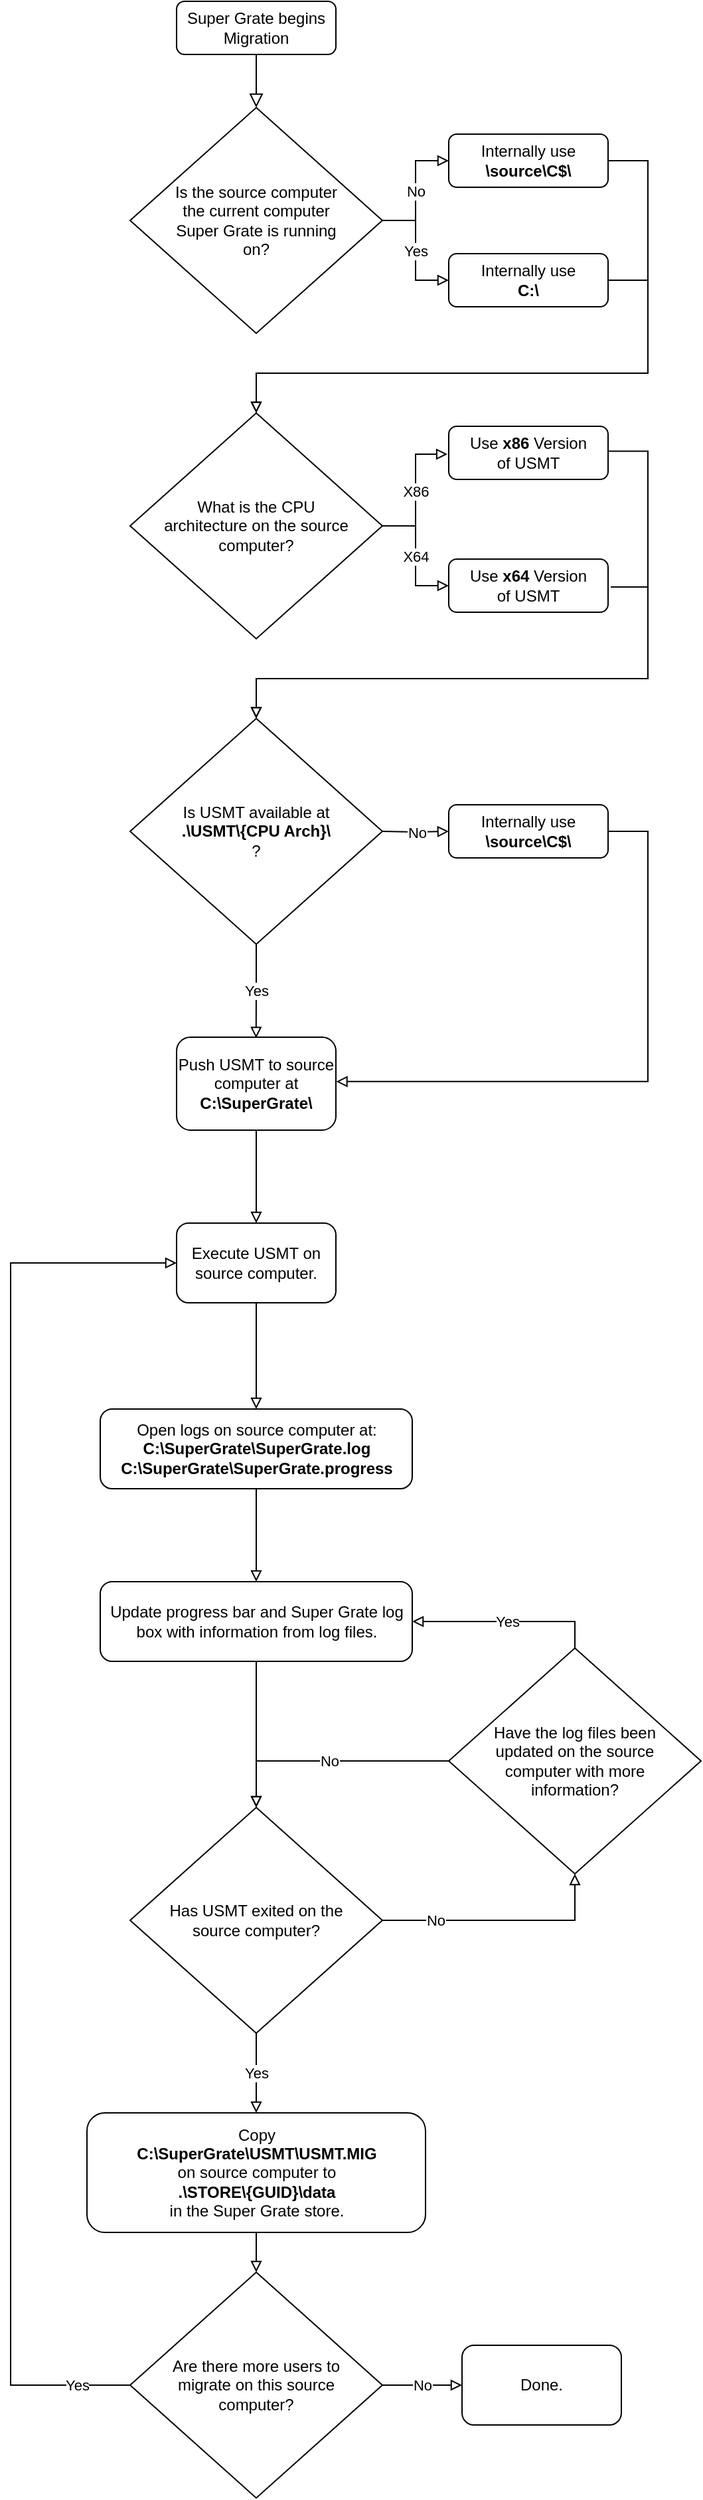 <mxfile version="12.5.1" type="device"><diagram id="C5RBs43oDa-KdzZeNtuy" name="Page-1"><mxGraphModel dx="1822" dy="723" grid="1" gridSize="10" guides="1" tooltips="1" connect="0" arrows="1" fold="1" page="0" pageScale="1" pageWidth="827" pageHeight="1169" math="0" shadow="0"><root><mxCell id="WIyWlLk6GJQsqaUBKTNV-0"/><mxCell id="WIyWlLk6GJQsqaUBKTNV-1" parent="WIyWlLk6GJQsqaUBKTNV-0"/><mxCell id="WIyWlLk6GJQsqaUBKTNV-2" value="" style="rounded=0;html=1;jettySize=auto;orthogonalLoop=1;fontSize=11;endArrow=block;endFill=0;endSize=8;strokeWidth=1;shadow=0;labelBackgroundColor=#ffffff;edgeStyle=orthogonalEdgeStyle;fontColor=#000000;" parent="WIyWlLk6GJQsqaUBKTNV-1" source="WIyWlLk6GJQsqaUBKTNV-3" target="WIyWlLk6GJQsqaUBKTNV-6" edge="1"><mxGeometry relative="1" as="geometry"/></mxCell><mxCell id="WIyWlLk6GJQsqaUBKTNV-3" value="Super Grate begins Migration" style="rounded=1;whiteSpace=wrap;html=1;fontSize=12;glass=0;strokeWidth=1;shadow=0;" parent="WIyWlLk6GJQsqaUBKTNV-1" vertex="1"><mxGeometry x="105" y="40" width="120" height="40" as="geometry"/></mxCell><mxCell id="NB_f1euOQVNnp_5wLf6I-6" value="Yes" style="edgeStyle=orthogonalEdgeStyle;orthogonalLoop=1;jettySize=auto;html=1;entryX=0;entryY=0.5;entryDx=0;entryDy=0;rounded=0;endArrow=block;endFill=0;" parent="WIyWlLk6GJQsqaUBKTNV-1" source="WIyWlLk6GJQsqaUBKTNV-6" target="NB_f1euOQVNnp_5wLf6I-1" edge="1"><mxGeometry relative="1" as="geometry"/></mxCell><mxCell id="NB_f1euOQVNnp_5wLf6I-7" value="No" style="edgeStyle=orthogonalEdgeStyle;rounded=0;orthogonalLoop=1;jettySize=auto;html=1;exitX=1;exitY=0.5;exitDx=0;exitDy=0;entryX=0;entryY=0.5;entryDx=0;entryDy=0;endArrow=block;endFill=0;" parent="WIyWlLk6GJQsqaUBKTNV-1" source="WIyWlLk6GJQsqaUBKTNV-6" target="WIyWlLk6GJQsqaUBKTNV-7" edge="1"><mxGeometry relative="1" as="geometry"/></mxCell><mxCell id="WIyWlLk6GJQsqaUBKTNV-6" value="Is the source computer the current computer Super Grate is running on?" style="rhombus;whiteSpace=wrap;html=1;shadow=0;fontFamily=Helvetica;fontSize=12;align=center;strokeWidth=1;spacing=26;spacingTop=0;" parent="WIyWlLk6GJQsqaUBKTNV-1" vertex="1"><mxGeometry x="70" y="120" width="190" height="170" as="geometry"/></mxCell><mxCell id="NB_f1euOQVNnp_5wLf6I-11" style="edgeStyle=orthogonalEdgeStyle;rounded=0;orthogonalLoop=1;jettySize=auto;html=1;labelBackgroundColor=#ffffff;endArrow=block;endFill=0;fontColor=#000000;" parent="WIyWlLk6GJQsqaUBKTNV-1" source="WIyWlLk6GJQsqaUBKTNV-7" target="NB_f1euOQVNnp_5wLf6I-9" edge="1"><mxGeometry relative="1" as="geometry"><Array as="points"><mxPoint x="460" y="160"/><mxPoint x="460" y="320"/><mxPoint x="165" y="320"/></Array></mxGeometry></mxCell><mxCell id="WIyWlLk6GJQsqaUBKTNV-7" value="Internally use &lt;b&gt;\\source\C$\&lt;/b&gt;" style="rounded=1;whiteSpace=wrap;html=1;fontSize=12;glass=0;strokeWidth=1;shadow=0;" parent="WIyWlLk6GJQsqaUBKTNV-1" vertex="1"><mxGeometry x="310" y="140" width="120" height="40" as="geometry"/></mxCell><mxCell id="NB_f1euOQVNnp_5wLf6I-12" style="edgeStyle=orthogonalEdgeStyle;rounded=0;orthogonalLoop=1;jettySize=auto;html=1;labelBackgroundColor=#ffffff;endArrow=block;endFill=0;fontColor=#000000;" parent="WIyWlLk6GJQsqaUBKTNV-1" source="NB_f1euOQVNnp_5wLf6I-1" target="NB_f1euOQVNnp_5wLf6I-9" edge="1"><mxGeometry relative="1" as="geometry"><Array as="points"><mxPoint x="460" y="250"/><mxPoint x="460" y="320"/><mxPoint x="165" y="320"/></Array></mxGeometry></mxCell><mxCell id="NB_f1euOQVNnp_5wLf6I-1" value="Internally use&lt;br&gt;&lt;b&gt;C:\&lt;/b&gt;" style="rounded=1;whiteSpace=wrap;html=1;" parent="WIyWlLk6GJQsqaUBKTNV-1" vertex="1"><mxGeometry x="310" y="230" width="120" height="40" as="geometry"/></mxCell><mxCell id="NB_f1euOQVNnp_5wLf6I-15" value="X86" style="edgeStyle=orthogonalEdgeStyle;rounded=0;orthogonalLoop=1;jettySize=auto;html=1;entryX=-0.008;entryY=0.525;entryDx=0;entryDy=0;entryPerimeter=0;labelBackgroundColor=#ffffff;endArrow=block;endFill=0;fontColor=#000000;" parent="WIyWlLk6GJQsqaUBKTNV-1" source="NB_f1euOQVNnp_5wLf6I-9" target="NB_f1euOQVNnp_5wLf6I-13" edge="1"><mxGeometry relative="1" as="geometry"/></mxCell><mxCell id="NB_f1euOQVNnp_5wLf6I-16" value="X64" style="edgeStyle=orthogonalEdgeStyle;rounded=0;orthogonalLoop=1;jettySize=auto;html=1;labelBackgroundColor=#ffffff;endArrow=block;endFill=0;fontColor=#000000;" parent="WIyWlLk6GJQsqaUBKTNV-1" source="NB_f1euOQVNnp_5wLf6I-9" target="NB_f1euOQVNnp_5wLf6I-14" edge="1"><mxGeometry relative="1" as="geometry"/></mxCell><mxCell id="NB_f1euOQVNnp_5wLf6I-9" value="What is the CPU architecture on the source computer?" style="rhombus;whiteSpace=wrap;html=1;fontColor=#000000;spacing=20;" parent="WIyWlLk6GJQsqaUBKTNV-1" vertex="1"><mxGeometry x="70" y="350" width="190" height="170" as="geometry"/></mxCell><mxCell id="NB_f1euOQVNnp_5wLf6I-13" value="Use &lt;b&gt;x86&lt;/b&gt; Version&lt;br&gt;of USMT" style="rounded=1;whiteSpace=wrap;html=1;fontColor=#000000;" parent="WIyWlLk6GJQsqaUBKTNV-1" vertex="1"><mxGeometry x="310" y="360" width="120" height="40" as="geometry"/></mxCell><mxCell id="NB_f1euOQVNnp_5wLf6I-14" value="&lt;span style=&quot;white-space: normal&quot;&gt;Use &lt;b&gt;x64&lt;/b&gt; Version&lt;/span&gt;&lt;br style=&quot;white-space: normal&quot;&gt;&lt;span style=&quot;white-space: normal&quot;&gt;of USMT&lt;/span&gt;" style="rounded=1;whiteSpace=wrap;html=1;fontColor=#000000;" parent="WIyWlLk6GJQsqaUBKTNV-1" vertex="1"><mxGeometry x="310" y="460" width="120" height="40" as="geometry"/></mxCell><mxCell id="NB_f1euOQVNnp_5wLf6I-29" value="Yes" style="edgeStyle=orthogonalEdgeStyle;rounded=0;orthogonalLoop=1;jettySize=auto;html=1;entryX=0.499;entryY=0.01;entryDx=0;entryDy=0;entryPerimeter=0;labelBackgroundColor=#ffffff;endArrow=block;endFill=0;fontColor=#000000;" parent="WIyWlLk6GJQsqaUBKTNV-1" source="NB_f1euOQVNnp_5wLf6I-18" target="NB_f1euOQVNnp_5wLf6I-26" edge="1"><mxGeometry relative="1" as="geometry"><Array as="points"/></mxGeometry></mxCell><mxCell id="NB_f1euOQVNnp_5wLf6I-18" value="Is USMT available at&lt;br&gt;&lt;b&gt;.\USMT\{CPU Arch}\&lt;/b&gt;&lt;br&gt;?" style="rhombus;whiteSpace=wrap;html=1;fontColor=#000000;spacing=20;" parent="WIyWlLk6GJQsqaUBKTNV-1" vertex="1"><mxGeometry x="70" y="580" width="190" height="170" as="geometry"/></mxCell><mxCell id="NB_f1euOQVNnp_5wLf6I-19" style="edgeStyle=orthogonalEdgeStyle;rounded=0;orthogonalLoop=1;jettySize=auto;html=1;labelBackgroundColor=#ffffff;endArrow=block;endFill=0;fontColor=#000000;exitX=0.996;exitY=0.468;exitDx=0;exitDy=0;exitPerimeter=0;" parent="WIyWlLk6GJQsqaUBKTNV-1" source="NB_f1euOQVNnp_5wLf6I-13" target="NB_f1euOQVNnp_5wLf6I-18" edge="1"><mxGeometry relative="1" as="geometry"><mxPoint x="460" y="360" as="sourcePoint"/><Array as="points"><mxPoint x="460" y="379"/><mxPoint x="460" y="550"/><mxPoint x="165" y="550"/></Array></mxGeometry></mxCell><mxCell id="NB_f1euOQVNnp_5wLf6I-20" style="edgeStyle=orthogonalEdgeStyle;rounded=0;orthogonalLoop=1;jettySize=auto;html=1;labelBackgroundColor=#ffffff;endArrow=block;endFill=0;fontColor=#000000;exitX=1.017;exitY=0.525;exitDx=0;exitDy=0;exitPerimeter=0;" parent="WIyWlLk6GJQsqaUBKTNV-1" source="NB_f1euOQVNnp_5wLf6I-14" target="NB_f1euOQVNnp_5wLf6I-18" edge="1"><mxGeometry relative="1" as="geometry"><mxPoint x="440" y="480" as="sourcePoint"/><Array as="points"><mxPoint x="460" y="481"/><mxPoint x="460" y="550"/><mxPoint x="165" y="550"/></Array></mxGeometry></mxCell><mxCell id="NB_f1euOQVNnp_5wLf6I-24" value="No" style="edgeStyle=orthogonalEdgeStyle;rounded=0;orthogonalLoop=1;jettySize=auto;html=1;entryX=0;entryY=0.5;entryDx=0;entryDy=0;endArrow=block;endFill=0;" parent="WIyWlLk6GJQsqaUBKTNV-1" target="NB_f1euOQVNnp_5wLf6I-25" edge="1"><mxGeometry relative="1" as="geometry"><mxPoint x="260" y="665" as="sourcePoint"/></mxGeometry></mxCell><mxCell id="NB_f1euOQVNnp_5wLf6I-30" style="edgeStyle=orthogonalEdgeStyle;rounded=0;orthogonalLoop=1;jettySize=auto;html=1;entryX=1.002;entryY=0.477;entryDx=0;entryDy=0;entryPerimeter=0;labelBackgroundColor=#ffffff;endArrow=block;endFill=0;fontColor=#000000;" parent="WIyWlLk6GJQsqaUBKTNV-1" source="NB_f1euOQVNnp_5wLf6I-25" target="NB_f1euOQVNnp_5wLf6I-26" edge="1"><mxGeometry relative="1" as="geometry"><Array as="points"><mxPoint x="460" y="665"/><mxPoint x="460" y="853"/></Array></mxGeometry></mxCell><mxCell id="NB_f1euOQVNnp_5wLf6I-25" value="Internally use &lt;b&gt;\\source\C$\&lt;/b&gt;" style="rounded=1;whiteSpace=wrap;html=1;fontSize=12;glass=0;strokeWidth=1;shadow=0;" parent="WIyWlLk6GJQsqaUBKTNV-1" vertex="1"><mxGeometry x="310" y="645" width="120" height="40" as="geometry"/></mxCell><mxCell id="NB_f1euOQVNnp_5wLf6I-65" style="edgeStyle=orthogonalEdgeStyle;rounded=0;orthogonalLoop=1;jettySize=auto;html=1;labelBackgroundColor=#ffffff;endArrow=block;endFill=0;fontColor=#000000;" parent="WIyWlLk6GJQsqaUBKTNV-1" source="NB_f1euOQVNnp_5wLf6I-26" target="NB_f1euOQVNnp_5wLf6I-64" edge="1"><mxGeometry relative="1" as="geometry"/></mxCell><mxCell id="NB_f1euOQVNnp_5wLf6I-26" value="Push USMT to source computer at&lt;br&gt;&lt;b&gt;C:\SuperGrate\&lt;/b&gt;" style="rounded=1;whiteSpace=wrap;html=1;" parent="WIyWlLk6GJQsqaUBKTNV-1" vertex="1"><mxGeometry x="105" y="820" width="120" height="70" as="geometry"/></mxCell><mxCell id="NB_f1euOQVNnp_5wLf6I-40" style="edgeStyle=orthogonalEdgeStyle;rounded=0;orthogonalLoop=1;jettySize=auto;html=1;labelBackgroundColor=#ffffff;endArrow=block;endFill=0;fontColor=#000000;" parent="WIyWlLk6GJQsqaUBKTNV-1" source="NB_f1euOQVNnp_5wLf6I-34" target="NB_f1euOQVNnp_5wLf6I-39" edge="1"><mxGeometry relative="1" as="geometry"/></mxCell><mxCell id="NB_f1euOQVNnp_5wLf6I-34" value="Open logs on source computer at:&lt;br&gt;&lt;b&gt;C:\SuperGrate\SuperGrate.log&lt;br&gt;C:\SuperGrate\SuperGrate.progress&lt;/b&gt;" style="rounded=1;whiteSpace=wrap;html=1;fontColor=#000000;" parent="WIyWlLk6GJQsqaUBKTNV-1" vertex="1"><mxGeometry x="47.5" y="1100" width="235" height="60" as="geometry"/></mxCell><mxCell id="NB_f1euOQVNnp_5wLf6I-55" style="edgeStyle=orthogonalEdgeStyle;rounded=0;orthogonalLoop=1;jettySize=auto;html=1;labelBackgroundColor=#ffffff;endArrow=block;endFill=0;fontColor=#000000;" parent="WIyWlLk6GJQsqaUBKTNV-1" source="NB_f1euOQVNnp_5wLf6I-39" target="NB_f1euOQVNnp_5wLf6I-42" edge="1"><mxGeometry relative="1" as="geometry"/></mxCell><mxCell id="NB_f1euOQVNnp_5wLf6I-39" value="Update progress bar and Super Grate log box with information from log files." style="rounded=1;whiteSpace=wrap;html=1;fontColor=#000000;" parent="WIyWlLk6GJQsqaUBKTNV-1" vertex="1"><mxGeometry x="47.5" y="1230" width="235" height="60" as="geometry"/></mxCell><mxCell id="NB_f1euOQVNnp_5wLf6I-54" value="No" style="edgeStyle=orthogonalEdgeStyle;rounded=0;orthogonalLoop=1;jettySize=auto;html=1;labelBackgroundColor=#ffffff;endArrow=block;endFill=0;fontColor=#000000;" parent="WIyWlLk6GJQsqaUBKTNV-1" source="NB_f1euOQVNnp_5wLf6I-42" target="NB_f1euOQVNnp_5wLf6I-50" edge="1"><mxGeometry x="-0.556" relative="1" as="geometry"><Array as="points"><mxPoint x="405" y="1485"/></Array><mxPoint as="offset"/></mxGeometry></mxCell><mxCell id="NB_f1euOQVNnp_5wLf6I-59" value="Yes" style="edgeStyle=orthogonalEdgeStyle;rounded=0;orthogonalLoop=1;jettySize=auto;html=1;labelBackgroundColor=#ffffff;endArrow=block;endFill=0;fontColor=#000000;" parent="WIyWlLk6GJQsqaUBKTNV-1" source="NB_f1euOQVNnp_5wLf6I-42" target="NB_f1euOQVNnp_5wLf6I-58" edge="1"><mxGeometry relative="1" as="geometry"/></mxCell><mxCell id="NB_f1euOQVNnp_5wLf6I-42" value="Has USMT exited on the source computer?" style="rhombus;whiteSpace=wrap;html=1;fontColor=#000000;spacing=20;" parent="WIyWlLk6GJQsqaUBKTNV-1" vertex="1"><mxGeometry x="70" y="1400" width="190" height="170" as="geometry"/></mxCell><mxCell id="NB_f1euOQVNnp_5wLf6I-51" value="Yes" style="edgeStyle=orthogonalEdgeStyle;rounded=0;orthogonalLoop=1;jettySize=auto;html=1;labelBackgroundColor=#ffffff;endArrow=block;endFill=0;fontColor=#000000;" parent="WIyWlLk6GJQsqaUBKTNV-1" source="NB_f1euOQVNnp_5wLf6I-50" target="NB_f1euOQVNnp_5wLf6I-39" edge="1"><mxGeometry relative="1" as="geometry"><Array as="points"><mxPoint x="405" y="1260"/></Array></mxGeometry></mxCell><mxCell id="NB_f1euOQVNnp_5wLf6I-53" value="No" style="edgeStyle=orthogonalEdgeStyle;rounded=0;orthogonalLoop=1;jettySize=auto;html=1;labelBackgroundColor=#ffffff;endArrow=block;endFill=0;fontColor=#000000;" parent="WIyWlLk6GJQsqaUBKTNV-1" source="NB_f1euOQVNnp_5wLf6I-50" target="NB_f1euOQVNnp_5wLf6I-42" edge="1"><mxGeometry relative="1" as="geometry"><Array as="points"><mxPoint x="165" y="1365"/></Array></mxGeometry></mxCell><mxCell id="NB_f1euOQVNnp_5wLf6I-50" value="Have the log files been updated on the source computer with more information?" style="rhombus;whiteSpace=wrap;html=1;fontColor=#000000;spacing=20;" parent="WIyWlLk6GJQsqaUBKTNV-1" vertex="1"><mxGeometry x="310" y="1280" width="190" height="170" as="geometry"/></mxCell><mxCell id="NB_f1euOQVNnp_5wLf6I-62" style="edgeStyle=orthogonalEdgeStyle;rounded=0;orthogonalLoop=1;jettySize=auto;html=1;labelBackgroundColor=#ffffff;endArrow=block;endFill=0;fontColor=#000000;" parent="WIyWlLk6GJQsqaUBKTNV-1" source="NB_f1euOQVNnp_5wLf6I-58" target="NB_f1euOQVNnp_5wLf6I-61" edge="1"><mxGeometry relative="1" as="geometry"/></mxCell><mxCell id="NB_f1euOQVNnp_5wLf6I-58" value="Copy&lt;br&gt;&lt;b&gt;C:\SuperGrate\USMT\USMT.MIG&lt;/b&gt;&lt;br&gt;on source computer to&lt;br&gt;&lt;b&gt;.\STORE\{GUID}\data&lt;/b&gt;&lt;br&gt;in the Super Grate store." style="rounded=1;whiteSpace=wrap;html=1;fontColor=#000000;" parent="WIyWlLk6GJQsqaUBKTNV-1" vertex="1"><mxGeometry x="37.5" y="1630" width="255" height="90" as="geometry"/></mxCell><mxCell id="NB_f1euOQVNnp_5wLf6I-63" value="Yes" style="edgeStyle=orthogonalEdgeStyle;rounded=0;orthogonalLoop=1;jettySize=auto;html=1;labelBackgroundColor=#ffffff;endArrow=block;endFill=0;fontColor=#000000;" parent="WIyWlLk6GJQsqaUBKTNV-1" source="NB_f1euOQVNnp_5wLf6I-61" target="NB_f1euOQVNnp_5wLf6I-64" edge="1"><mxGeometry x="-0.924" relative="1" as="geometry"><mxPoint x="-70" y="970" as="targetPoint"/><Array as="points"><mxPoint x="-20" y="1835"/><mxPoint x="-20" y="990"/></Array><mxPoint as="offset"/></mxGeometry></mxCell><mxCell id="NB_f1euOQVNnp_5wLf6I-68" value="No" style="edgeStyle=orthogonalEdgeStyle;rounded=0;orthogonalLoop=1;jettySize=auto;html=1;labelBackgroundColor=#ffffff;endArrow=block;endFill=0;fontColor=#000000;" parent="WIyWlLk6GJQsqaUBKTNV-1" source="NB_f1euOQVNnp_5wLf6I-61" target="NB_f1euOQVNnp_5wLf6I-67" edge="1"><mxGeometry relative="1" as="geometry"/></mxCell><mxCell id="NB_f1euOQVNnp_5wLf6I-61" value="Are there more users to migrate on this source computer?" style="rhombus;whiteSpace=wrap;html=1;fontColor=#000000;spacing=20;" parent="WIyWlLk6GJQsqaUBKTNV-1" vertex="1"><mxGeometry x="70" y="1750" width="190" height="170" as="geometry"/></mxCell><mxCell id="NB_f1euOQVNnp_5wLf6I-66" style="edgeStyle=orthogonalEdgeStyle;rounded=0;orthogonalLoop=1;jettySize=auto;html=1;labelBackgroundColor=#ffffff;endArrow=block;endFill=0;fontColor=#000000;" parent="WIyWlLk6GJQsqaUBKTNV-1" source="NB_f1euOQVNnp_5wLf6I-64" target="NB_f1euOQVNnp_5wLf6I-34" edge="1"><mxGeometry relative="1" as="geometry"/></mxCell><mxCell id="NB_f1euOQVNnp_5wLf6I-64" value="Execute USMT on source computer." style="rounded=1;whiteSpace=wrap;html=1;fontColor=#000000;" parent="WIyWlLk6GJQsqaUBKTNV-1" vertex="1"><mxGeometry x="105" y="960" width="120" height="60" as="geometry"/></mxCell><mxCell id="NB_f1euOQVNnp_5wLf6I-67" value="Done." style="rounded=1;whiteSpace=wrap;html=1;fontColor=#000000;" parent="WIyWlLk6GJQsqaUBKTNV-1" vertex="1"><mxGeometry x="320" y="1805" width="120" height="60" as="geometry"/></mxCell></root></mxGraphModel></diagram></mxfile>